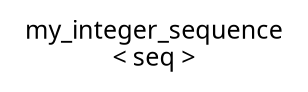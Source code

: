 digraph "Graphical Class Hierarchy"
{
 // INTERACTIVE_SVG=YES
 // LATEX_PDF_SIZE
  graph [];
  edge [fontname=Ubuntu labelfontsize=10 arrowhead=open arrowtail=open arrowsize=0.5];
  node [fontname=Ubuntu fontsize=12 shape=plaintext];
  rankdir="LR";
  Node0 [label="my_integer_sequence\l\< seq \>" URL="$structmy__integer__sequence.html" tooltip=" " ];
}
